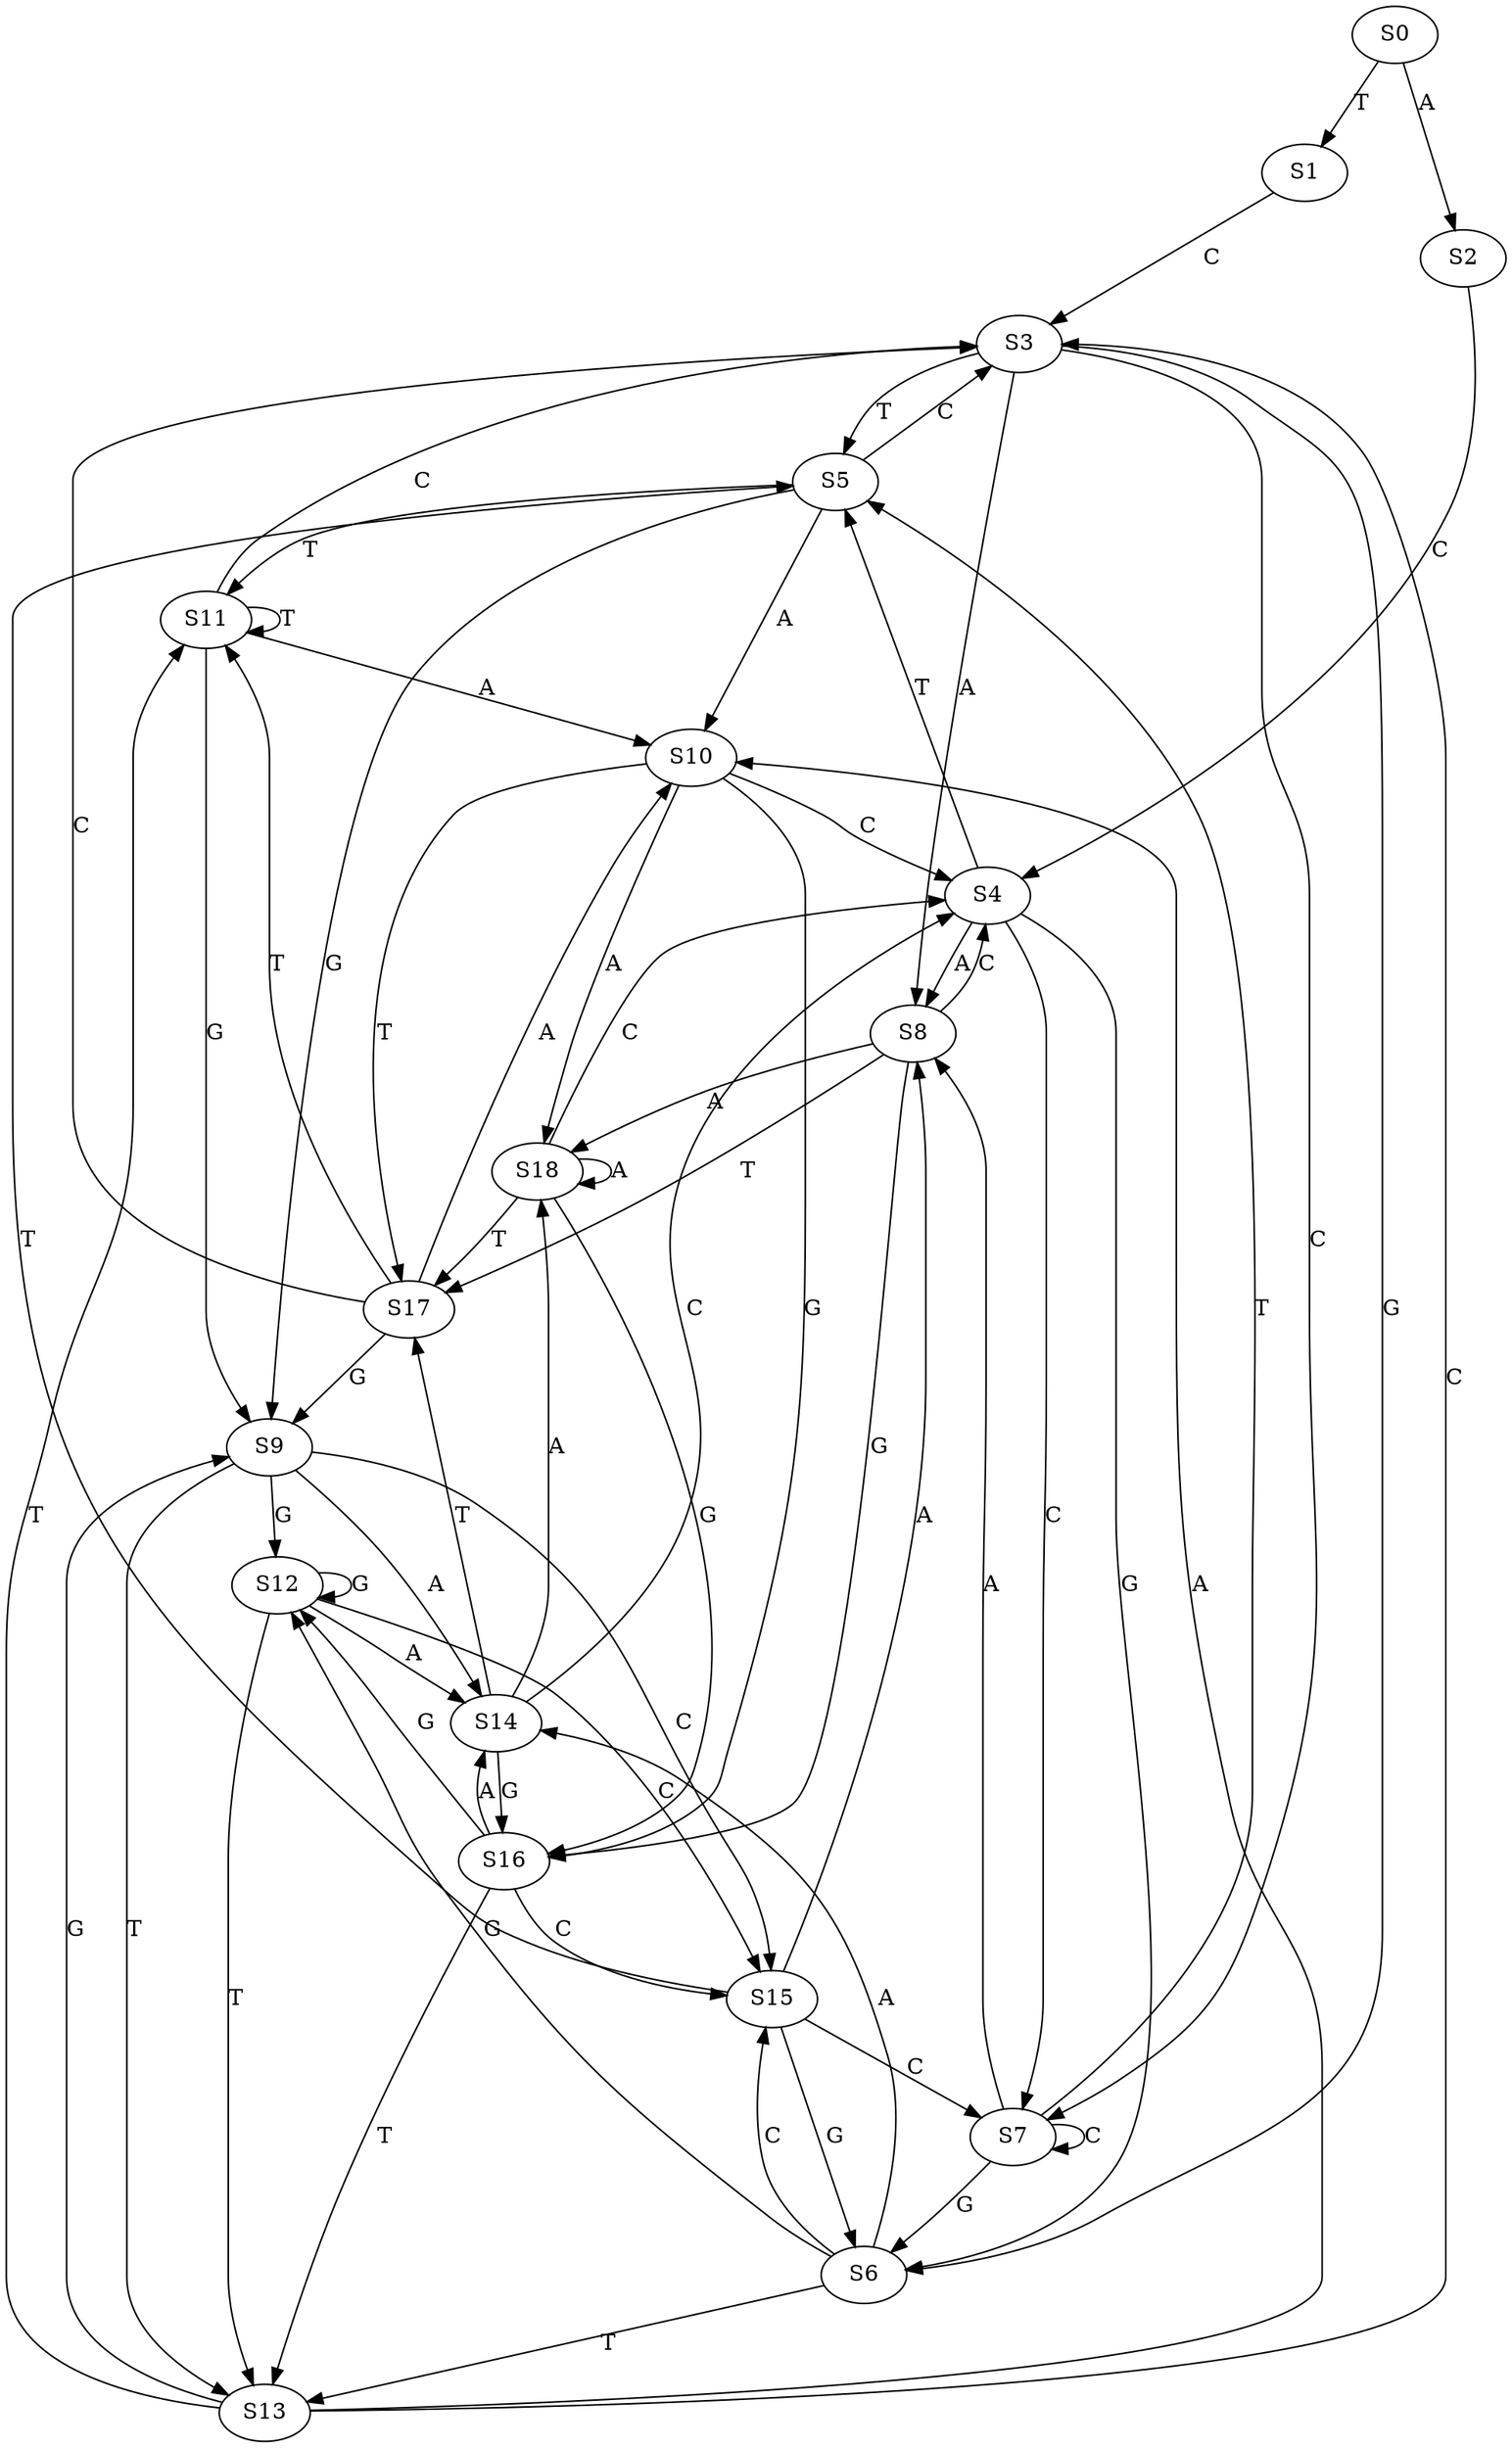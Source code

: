 strict digraph  {
	S0 -> S1 [ label = T ];
	S0 -> S2 [ label = A ];
	S1 -> S3 [ label = C ];
	S2 -> S4 [ label = C ];
	S3 -> S5 [ label = T ];
	S3 -> S6 [ label = G ];
	S3 -> S7 [ label = C ];
	S3 -> S8 [ label = A ];
	S4 -> S8 [ label = A ];
	S4 -> S5 [ label = T ];
	S4 -> S7 [ label = C ];
	S4 -> S6 [ label = G ];
	S5 -> S9 [ label = G ];
	S5 -> S3 [ label = C ];
	S5 -> S10 [ label = A ];
	S5 -> S11 [ label = T ];
	S6 -> S12 [ label = G ];
	S6 -> S13 [ label = T ];
	S6 -> S14 [ label = A ];
	S6 -> S15 [ label = C ];
	S7 -> S6 [ label = G ];
	S7 -> S7 [ label = C ];
	S7 -> S8 [ label = A ];
	S7 -> S5 [ label = T ];
	S8 -> S16 [ label = G ];
	S8 -> S17 [ label = T ];
	S8 -> S4 [ label = C ];
	S8 -> S18 [ label = A ];
	S9 -> S14 [ label = A ];
	S9 -> S13 [ label = T ];
	S9 -> S15 [ label = C ];
	S9 -> S12 [ label = G ];
	S10 -> S16 [ label = G ];
	S10 -> S17 [ label = T ];
	S10 -> S18 [ label = A ];
	S10 -> S4 [ label = C ];
	S11 -> S3 [ label = C ];
	S11 -> S9 [ label = G ];
	S11 -> S11 [ label = T ];
	S11 -> S10 [ label = A ];
	S12 -> S14 [ label = A ];
	S12 -> S13 [ label = T ];
	S12 -> S12 [ label = G ];
	S12 -> S15 [ label = C ];
	S13 -> S10 [ label = A ];
	S13 -> S3 [ label = C ];
	S13 -> S9 [ label = G ];
	S13 -> S11 [ label = T ];
	S14 -> S16 [ label = G ];
	S14 -> S18 [ label = A ];
	S14 -> S4 [ label = C ];
	S14 -> S17 [ label = T ];
	S15 -> S7 [ label = C ];
	S15 -> S5 [ label = T ];
	S15 -> S6 [ label = G ];
	S15 -> S8 [ label = A ];
	S16 -> S13 [ label = T ];
	S16 -> S12 [ label = G ];
	S16 -> S14 [ label = A ];
	S16 -> S15 [ label = C ];
	S17 -> S10 [ label = A ];
	S17 -> S3 [ label = C ];
	S17 -> S11 [ label = T ];
	S17 -> S9 [ label = G ];
	S18 -> S17 [ label = T ];
	S18 -> S4 [ label = C ];
	S18 -> S16 [ label = G ];
	S18 -> S18 [ label = A ];
}
